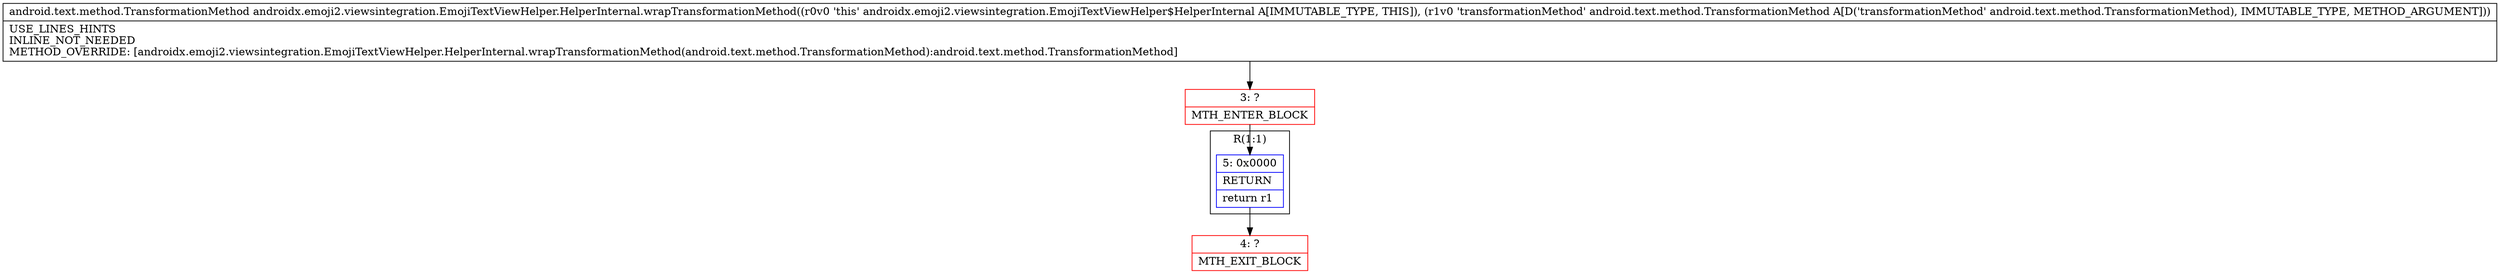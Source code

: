 digraph "CFG forandroidx.emoji2.viewsintegration.EmojiTextViewHelper.HelperInternal.wrapTransformationMethod(Landroid\/text\/method\/TransformationMethod;)Landroid\/text\/method\/TransformationMethod;" {
subgraph cluster_Region_1932207685 {
label = "R(1:1)";
node [shape=record,color=blue];
Node_5 [shape=record,label="{5\:\ 0x0000|RETURN\l|return r1\l}"];
}
Node_3 [shape=record,color=red,label="{3\:\ ?|MTH_ENTER_BLOCK\l}"];
Node_4 [shape=record,color=red,label="{4\:\ ?|MTH_EXIT_BLOCK\l}"];
MethodNode[shape=record,label="{android.text.method.TransformationMethod androidx.emoji2.viewsintegration.EmojiTextViewHelper.HelperInternal.wrapTransformationMethod((r0v0 'this' androidx.emoji2.viewsintegration.EmojiTextViewHelper$HelperInternal A[IMMUTABLE_TYPE, THIS]), (r1v0 'transformationMethod' android.text.method.TransformationMethod A[D('transformationMethod' android.text.method.TransformationMethod), IMMUTABLE_TYPE, METHOD_ARGUMENT]))  | USE_LINES_HINTS\lINLINE_NOT_NEEDED\lMETHOD_OVERRIDE: [androidx.emoji2.viewsintegration.EmojiTextViewHelper.HelperInternal.wrapTransformationMethod(android.text.method.TransformationMethod):android.text.method.TransformationMethod]\l}"];
MethodNode -> Node_3;Node_5 -> Node_4;
Node_3 -> Node_5;
}

